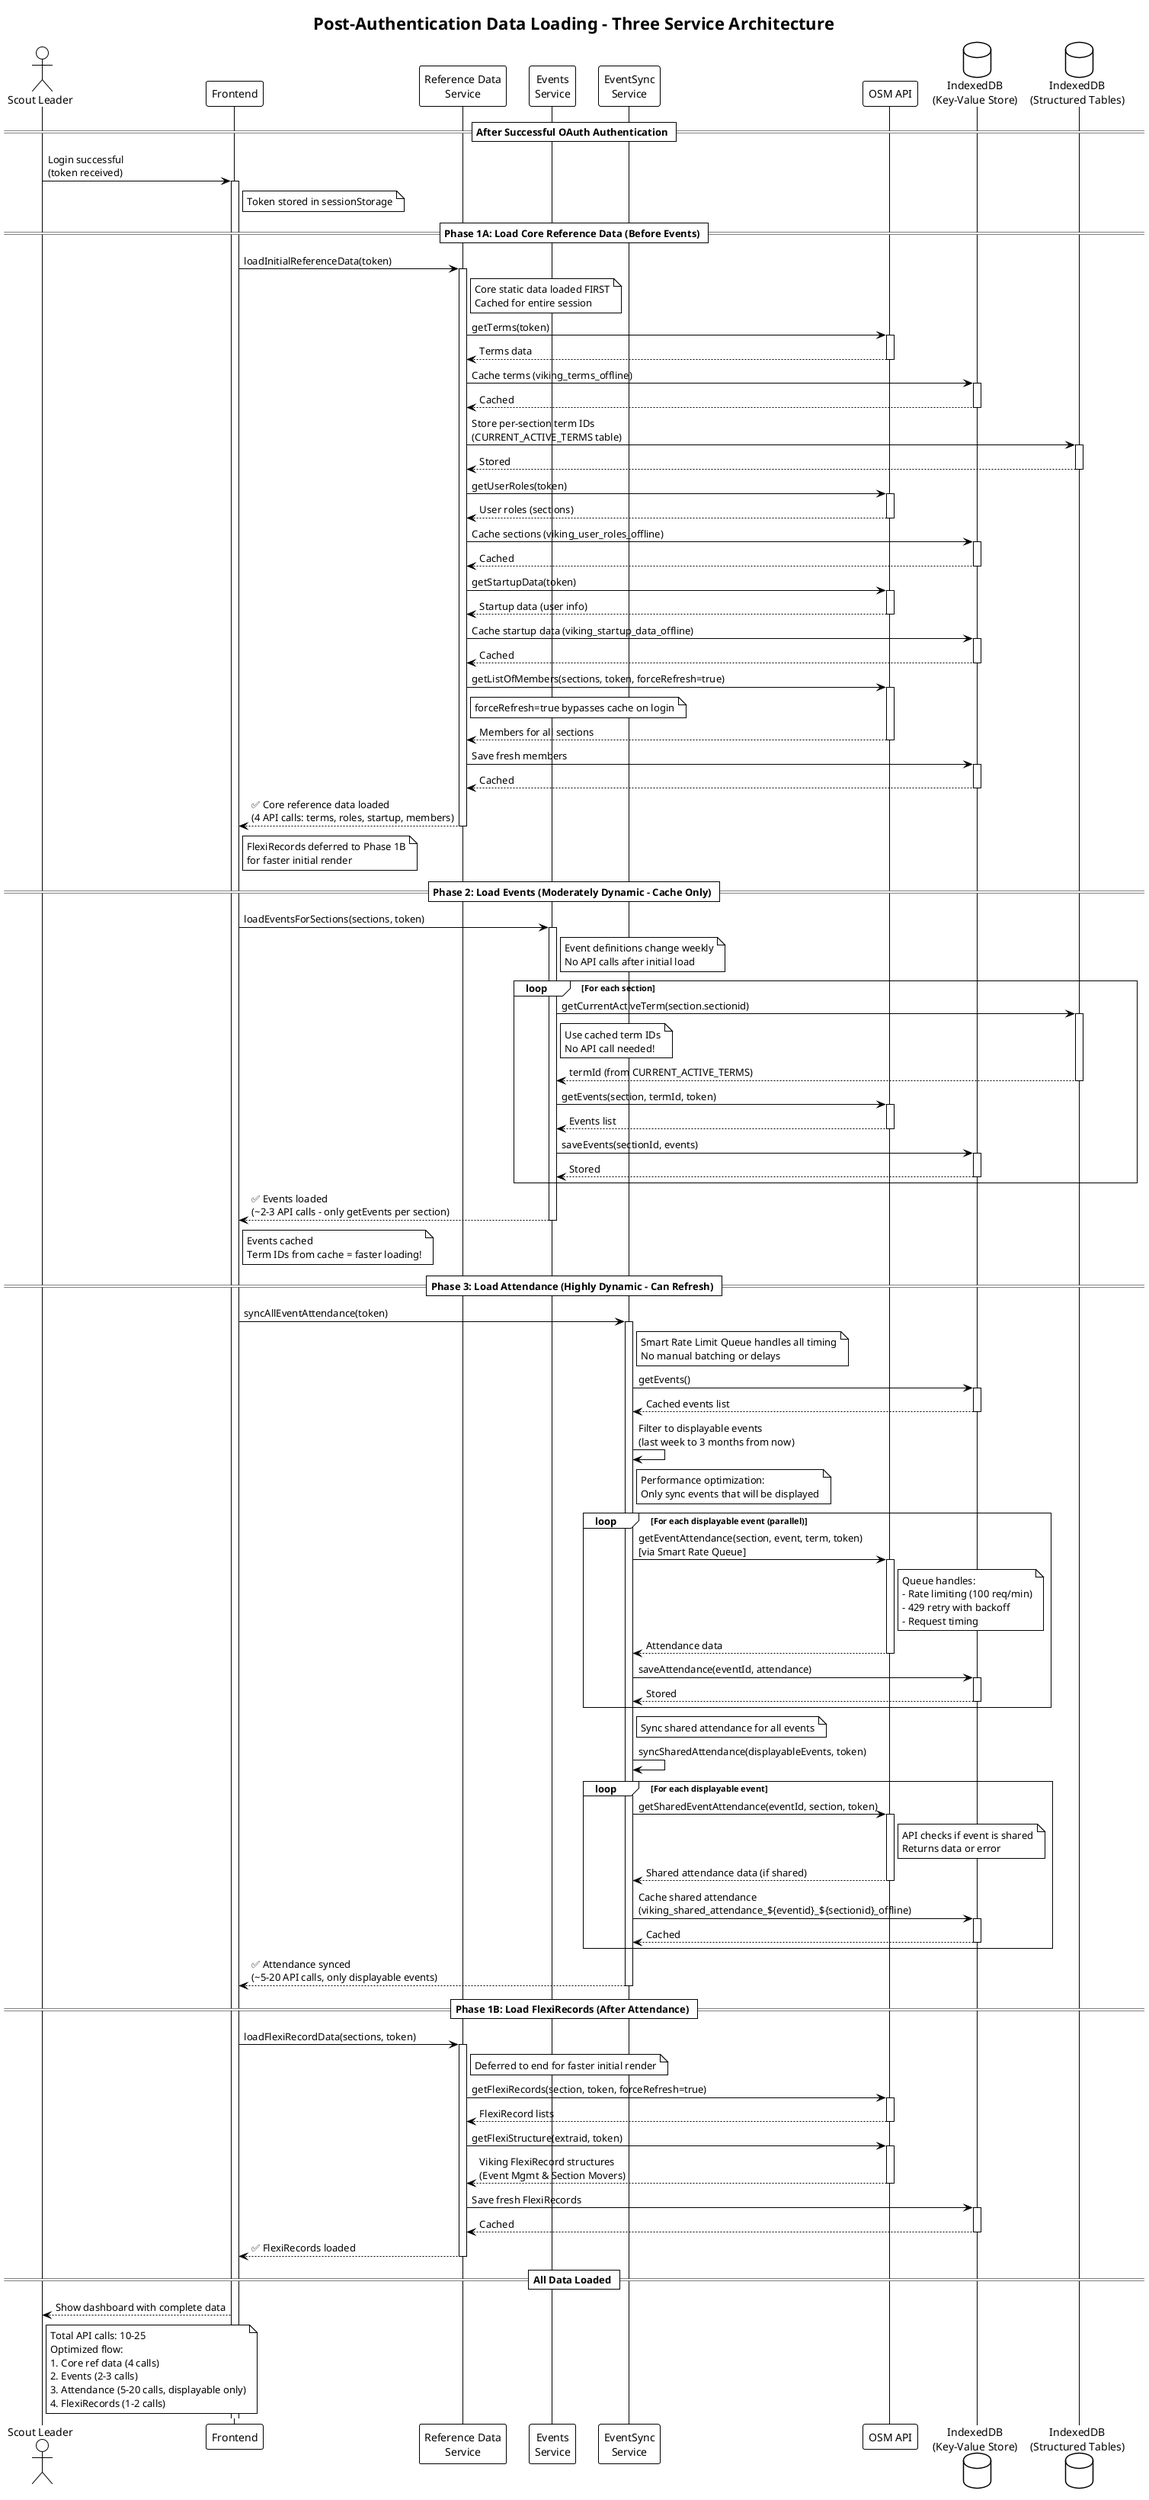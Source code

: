 @startuml Initial Login Data Load
!theme plain
title Post-Authentication Data Loading - Three Service Architecture

actor "Scout Leader" as User
participant "Frontend" as Frontend
participant "Reference Data\nService" as RefData
participant "Events\nService" as EventsSvc
participant "EventSync\nService" as SyncSvc
participant "OSM API" as OSM
database "IndexedDB\n(Key-Value Store)" as Storage
database "IndexedDB\n(Structured Tables)" as TableDB

== After Successful OAuth Authentication ==
User -> Frontend: Login successful\n(token received)
activate Frontend
note right of Frontend: Token stored in sessionStorage

== Phase 1A: Load Core Reference Data (Before Events) ==
Frontend -> RefData: loadInitialReferenceData(token)
activate RefData
note right of RefData: Core static data loaded FIRST\nCached for entire session

RefData -> OSM: getTerms(token)
activate OSM
OSM --> RefData: Terms data
deactivate OSM
RefData -> Storage: Cache terms (viking_terms_offline)
activate Storage
Storage --> RefData: Cached
deactivate Storage
RefData -> TableDB: Store per-section term IDs\n(CURRENT_ACTIVE_TERMS table)
activate TableDB
TableDB --> RefData: Stored
deactivate TableDB

RefData -> OSM: getUserRoles(token)
activate OSM
OSM --> RefData: User roles (sections)
deactivate OSM
RefData -> Storage: Cache sections (viking_user_roles_offline)
activate Storage
Storage --> RefData: Cached
deactivate Storage

RefData -> OSM: getStartupData(token)
activate OSM
OSM --> RefData: Startup data (user info)
deactivate OSM
RefData -> Storage: Cache startup data (viking_startup_data_offline)
activate Storage
Storage --> RefData: Cached
deactivate Storage

RefData -> OSM: getListOfMembers(sections, token, forceRefresh=true)
activate OSM
note right of RefData: forceRefresh=true bypasses cache on login
OSM --> RefData: Members for all sections
deactivate OSM
RefData -> Storage: Save fresh members
activate Storage
Storage --> RefData: Cached
deactivate Storage

RefData --> Frontend: ✅ Core reference data loaded\n(4 API calls: terms, roles, startup, members)
deactivate RefData
note right of Frontend: FlexiRecords deferred to Phase 1B\nfor faster initial render

== Phase 2: Load Events (Moderately Dynamic - Cache Only) ==
Frontend -> EventsSvc: loadEventsForSections(sections, token)
activate EventsSvc
note right of EventsSvc: Event definitions change weekly\nNo API calls after initial load

loop For each section
    EventsSvc -> TableDB: getCurrentActiveTerm(section.sectionid)
    activate TableDB
    note right of EventsSvc: Use cached term IDs\nNo API call needed!
    TableDB --> EventsSvc: termId (from CURRENT_ACTIVE_TERMS)
    deactivate TableDB

    EventsSvc -> OSM: getEvents(section, termId, token)
    activate OSM
    OSM --> EventsSvc: Events list
    deactivate OSM

    EventsSvc -> Storage: saveEvents(sectionId, events)
    activate Storage
    Storage --> EventsSvc: Stored
    deactivate Storage
end

EventsSvc --> Frontend: ✅ Events loaded\n(~2-3 API calls - only getEvents per section)
deactivate EventsSvc
note right of Frontend: Events cached\nTerm IDs from cache = faster loading!

== Phase 3: Load Attendance (Highly Dynamic - Can Refresh) ==
Frontend -> SyncSvc: syncAllEventAttendance(token)
activate SyncSvc
note right of SyncSvc: Smart Rate Limit Queue handles all timing\nNo manual batching or delays

SyncSvc -> Storage: getEvents()
activate Storage
Storage --> SyncSvc: Cached events list
deactivate Storage

SyncSvc -> SyncSvc: Filter to displayable events\n(last week to 3 months from now)
note right of SyncSvc: Performance optimization:\nOnly sync events that will be displayed

loop For each displayable event (parallel)
    SyncSvc -> OSM: getEventAttendance(section, event, term, token)\n[via Smart Rate Queue]
    activate OSM
    note right of OSM: Queue handles:\n- Rate limiting (100 req/min)\n- 429 retry with backoff\n- Request timing
    OSM --> SyncSvc: Attendance data
    deactivate OSM

    SyncSvc -> Storage: saveAttendance(eventId, attendance)
    activate Storage
    Storage --> SyncSvc: Stored
    deactivate Storage
end

note right of SyncSvc: Sync shared attendance for all events
SyncSvc -> SyncSvc: syncSharedAttendance(displayableEvents, token)
loop For each displayable event
    SyncSvc -> OSM: getSharedEventAttendance(eventId, section, token)
    activate OSM
    note right of OSM: API checks if event is shared\nReturns data or error
    OSM --> SyncSvc: Shared attendance data (if shared)
    deactivate OSM

    SyncSvc -> Storage: Cache shared attendance\n(viking_shared_attendance_${eventid}_${sectionid}_offline)
    activate Storage
    Storage --> SyncSvc: Cached
    deactivate Storage
end

SyncSvc --> Frontend: ✅ Attendance synced\n(~5-20 API calls, only displayable events)
deactivate SyncSvc

== Phase 1B: Load FlexiRecords (After Attendance) ==
Frontend -> RefData: loadFlexiRecordData(sections, token)
activate RefData
note right of RefData: Deferred to end for faster initial render

RefData -> OSM: getFlexiRecords(section, token, forceRefresh=true)
activate OSM
OSM --> RefData: FlexiRecord lists
deactivate OSM
RefData -> OSM: getFlexiStructure(extraid, token)
activate OSM
OSM --> RefData: Viking FlexiRecord structures\n(Event Mgmt & Section Movers)
deactivate OSM
RefData -> Storage: Save fresh FlexiRecords
activate Storage
Storage --> RefData: Cached
deactivate Storage

RefData --> Frontend: ✅ FlexiRecords loaded
deactivate RefData

== All Data Loaded ==
Frontend --> User: Show dashboard with complete data
note right of User: Total API calls: 10-25\nOptimized flow:\n1. Core ref data (4 calls)\n2. Events (2-3 calls)\n3. Attendance (5-20 calls, displayable only)\n4. FlexiRecords (1-2 calls)

@enduml
